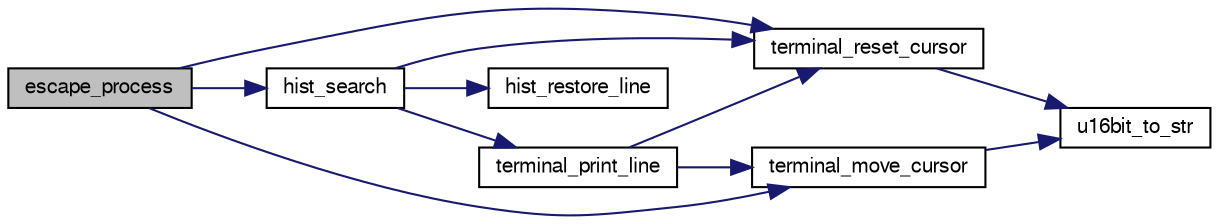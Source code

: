 digraph "escape_process"
{
  edge [fontname="FreeSans",fontsize="10",labelfontname="FreeSans",labelfontsize="10"];
  node [fontname="FreeSans",fontsize="10",shape=record];
  rankdir="LR";
  Node1 [label="escape_process",height=0.2,width=0.4,color="black", fillcolor="grey75", style="filled", fontcolor="black"];
  Node1 -> Node2 [color="midnightblue",fontsize="10",style="solid",fontname="FreeSans"];
  Node2 [label="hist_search",height=0.2,width=0.4,color="black", fillcolor="white", style="filled",URL="$microrl_8c.html#a707cd52f8d3fff6cc752c92aa9cc8751"];
  Node2 -> Node3 [color="midnightblue",fontsize="10",style="solid",fontname="FreeSans"];
  Node3 [label="hist_restore_line",height=0.2,width=0.4,color="black", fillcolor="white", style="filled",URL="$microrl_8c.html#a89b0b337fd6d860193b8f457e0e9b11c"];
  Node2 -> Node4 [color="midnightblue",fontsize="10",style="solid",fontname="FreeSans"];
  Node4 [label="terminal_reset_cursor",height=0.2,width=0.4,color="black", fillcolor="white", style="filled",URL="$microrl_8c.html#a7606992a7e55d11cdad8eb8d1e9cee2b"];
  Node4 -> Node5 [color="midnightblue",fontsize="10",style="solid",fontname="FreeSans"];
  Node5 [label="u16bit_to_str",height=0.2,width=0.4,color="black", fillcolor="white", style="filled",URL="$microrl_8c.html#affa9b5e304f9ccbf148182fad193f7f5"];
  Node2 -> Node6 [color="midnightblue",fontsize="10",style="solid",fontname="FreeSans"];
  Node6 [label="terminal_print_line",height=0.2,width=0.4,color="black", fillcolor="white", style="filled",URL="$microrl_8c.html#a9b2a709ec6fb9a71a73e086c7142b42e"];
  Node6 -> Node4 [color="midnightblue",fontsize="10",style="solid",fontname="FreeSans"];
  Node6 -> Node7 [color="midnightblue",fontsize="10",style="solid",fontname="FreeSans"];
  Node7 [label="terminal_move_cursor",height=0.2,width=0.4,color="black", fillcolor="white", style="filled",URL="$microrl_8c.html#adf9a8154424a827f0d728dd150ee647e"];
  Node7 -> Node5 [color="midnightblue",fontsize="10",style="solid",fontname="FreeSans"];
  Node1 -> Node7 [color="midnightblue",fontsize="10",style="solid",fontname="FreeSans"];
  Node1 -> Node4 [color="midnightblue",fontsize="10",style="solid",fontname="FreeSans"];
}
